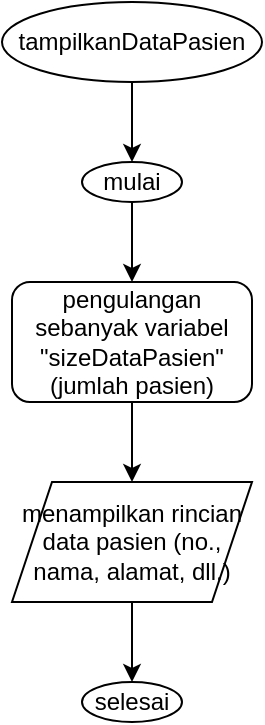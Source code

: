 <mxfile version="24.5.2" type="onedrive">
  <diagram name="Halaman-1" id="p6kYa2rR6gdoD2w3cXJz">
    <mxGraphModel grid="1" page="1" gridSize="10" guides="1" tooltips="1" connect="1" arrows="1" fold="1" pageScale="1" pageWidth="827" pageHeight="1169" math="0" shadow="0">
      <root>
        <mxCell id="0" />
        <mxCell id="1" parent="0" />
        <mxCell id="xxz7X1vMwzBr1nRQ8OYn-1" value="" style="edgeStyle=orthogonalEdgeStyle;rounded=0;orthogonalLoop=1;jettySize=auto;html=1;" edge="1" parent="1" source="xxz7X1vMwzBr1nRQ8OYn-2" target="xxz7X1vMwzBr1nRQ8OYn-4">
          <mxGeometry relative="1" as="geometry" />
        </mxCell>
        <mxCell id="xxz7X1vMwzBr1nRQ8OYn-2" value="tampilkanDataPasien" style="ellipse;whiteSpace=wrap;html=1;" vertex="1" parent="1">
          <mxGeometry x="40" y="40" width="130" height="40" as="geometry" />
        </mxCell>
        <mxCell id="xxz7X1vMwzBr1nRQ8OYn-9" value="" style="edgeStyle=orthogonalEdgeStyle;rounded=0;orthogonalLoop=1;jettySize=auto;html=1;" edge="1" parent="1" source="xxz7X1vMwzBr1nRQ8OYn-4" target="xxz7X1vMwzBr1nRQ8OYn-8">
          <mxGeometry relative="1" as="geometry" />
        </mxCell>
        <mxCell id="xxz7X1vMwzBr1nRQ8OYn-4" value="mulai" style="ellipse;whiteSpace=wrap;html=1;" vertex="1" parent="1">
          <mxGeometry x="80" y="120" width="50" height="20" as="geometry" />
        </mxCell>
        <mxCell id="xxz7X1vMwzBr1nRQ8OYn-7" value="selesai" style="ellipse;whiteSpace=wrap;html=1;" vertex="1" parent="1">
          <mxGeometry x="80" y="380" width="50" height="20" as="geometry" />
        </mxCell>
        <mxCell id="xxz7X1vMwzBr1nRQ8OYn-11" value="" style="edgeStyle=orthogonalEdgeStyle;rounded=0;orthogonalLoop=1;jettySize=auto;html=1;" edge="1" parent="1" source="xxz7X1vMwzBr1nRQ8OYn-8" target="xxz7X1vMwzBr1nRQ8OYn-10">
          <mxGeometry relative="1" as="geometry" />
        </mxCell>
        <mxCell id="xxz7X1vMwzBr1nRQ8OYn-8" value="pengulangan sebanyak variabel &quot;sizeDataPasien&quot; (jumlah pasien)" style="rounded=1;whiteSpace=wrap;html=1;" vertex="1" parent="1">
          <mxGeometry x="45" y="180" width="120" height="60" as="geometry" />
        </mxCell>
        <mxCell id="xxz7X1vMwzBr1nRQ8OYn-13" value="" style="edgeStyle=orthogonalEdgeStyle;rounded=0;orthogonalLoop=1;jettySize=auto;html=1;" edge="1" parent="1" source="xxz7X1vMwzBr1nRQ8OYn-10" target="xxz7X1vMwzBr1nRQ8OYn-7">
          <mxGeometry relative="1" as="geometry" />
        </mxCell>
        <mxCell id="xxz7X1vMwzBr1nRQ8OYn-10" value="menampilkan rincian data pasien (no., nama, alamat, dll.)" style="shape=parallelogram;perimeter=parallelogramPerimeter;whiteSpace=wrap;html=1;fixedSize=1;" vertex="1" parent="1">
          <mxGeometry x="45" y="280" width="120" height="60" as="geometry" />
        </mxCell>
      </root>
    </mxGraphModel>
  </diagram>
</mxfile>
